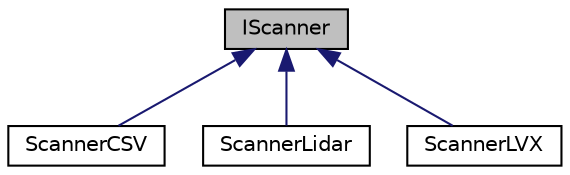 digraph "IScanner"
{
 // LATEX_PDF_SIZE
  edge [fontname="Helvetica",fontsize="10",labelfontname="Helvetica",labelfontsize="10"];
  node [fontname="Helvetica",fontsize="10",shape=record];
  Node1 [label="IScanner",height=0.2,width=0.4,color="black", fillcolor="grey75", style="filled", fontcolor="black",tooltip=" "];
  Node1 -> Node2 [dir="back",color="midnightblue",fontsize="10",style="solid"];
  Node2 [label="ScannerCSV",height=0.2,width=0.4,color="black", fillcolor="white", style="filled",URL="$classScannerCSV.html",tooltip=" "];
  Node1 -> Node3 [dir="back",color="midnightblue",fontsize="10",style="solid"];
  Node3 [label="ScannerLidar",height=0.2,width=0.4,color="black", fillcolor="white", style="filled",URL="$classScannerLidar.html",tooltip=" "];
  Node1 -> Node4 [dir="back",color="midnightblue",fontsize="10",style="solid"];
  Node4 [label="ScannerLVX",height=0.2,width=0.4,color="black", fillcolor="white", style="filled",URL="$classScannerLVX.html",tooltip=" "];
}
